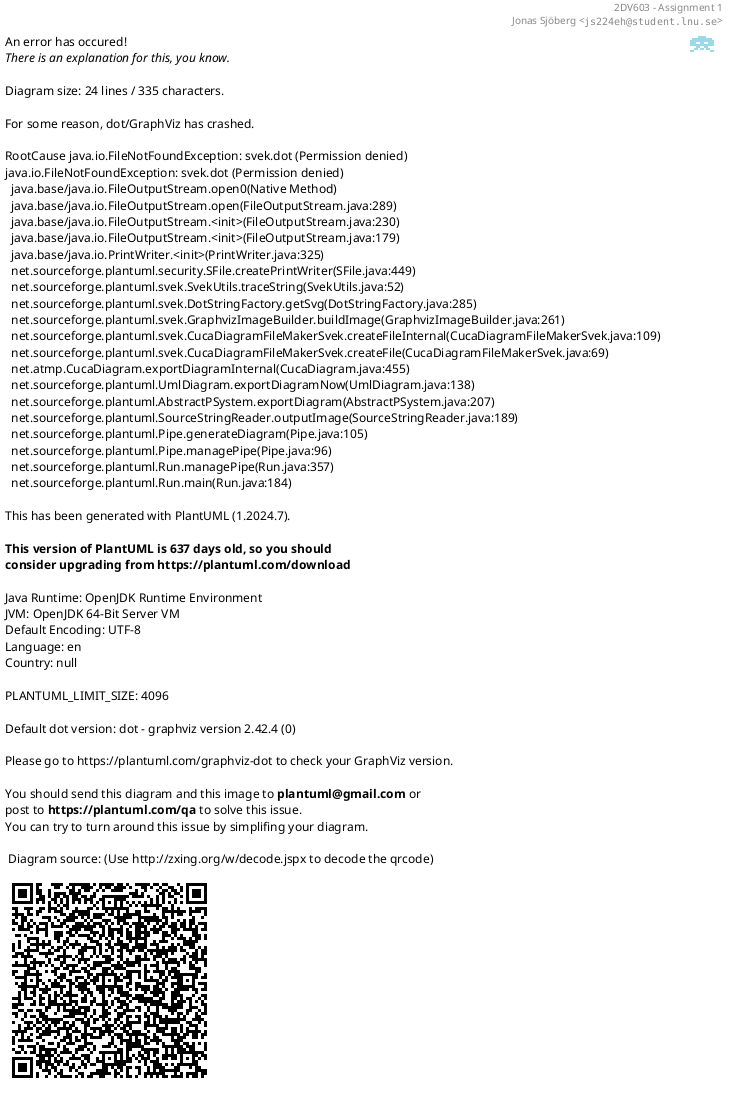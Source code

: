 ' ______________________________________________________________________________
'
'   2DV603 Software Engineering
'   Assignment 1 --- Requirements Engineering
'
'   Author:  Jonas Sjöberg
'            Linnaeus University
'            js224eh@student.lnu.se
'            github.com/jonasjberg
'            www.jonasjberg.com
'
'  License:  Creative Commons Attribution 4.0 International (CC BY 4.0)
'            <http://creativecommons.org/licenses/by/4.0/legalcode>
'            See LICENSE.md for additional licensing information.
' ______________________________________________________________________________



@startuml
' debug flag creates a 'svek.dot' and 'svek.svg' file in ~/
!pragma svek_trace on

skinparam {
    monochrome true
    backgroundColor transparent
    classBackgroundColor transparent
    style strictuml
}


header
2DV603 - Assignment 1
Jonas Sjöberg <""js224eh@student.lnu.se"">
end header



'(Enter search queries) as searchquery
'(View room information) as viewroominfo

:Customer:
Employee -- (Enter search queries)
Employee - (View room information)

@enduml
